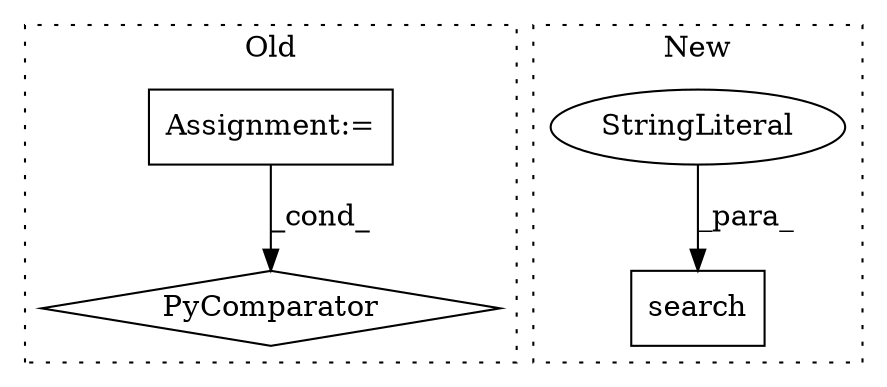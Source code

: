 digraph G {
subgraph cluster0 {
1 [label="PyComparator" a="113" s="496" l="24" shape="diamond"];
3 [label="Assignment:=" a="7" s="496" l="24" shape="box"];
label = "Old";
style="dotted";
}
subgraph cluster1 {
2 [label="search" a="32" s="292,381" l="7,1" shape="box"];
4 [label="StringLiteral" a="45" s="299" l="47" shape="ellipse"];
label = "New";
style="dotted";
}
3 -> 1 [label="_cond_"];
4 -> 2 [label="_para_"];
}